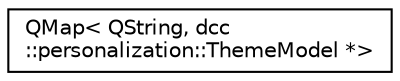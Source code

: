 digraph "类继承关系图"
{
  edge [fontname="Helvetica",fontsize="10",labelfontname="Helvetica",labelfontsize="10"];
  node [fontname="Helvetica",fontsize="10",shape=record];
  rankdir="LR";
  Node0 [label="QMap\< QString, dcc\l::personalization::ThemeModel *\>",height=0.2,width=0.4,color="black", fillcolor="white", style="filled",URL="$class_q_map.html"];
}
